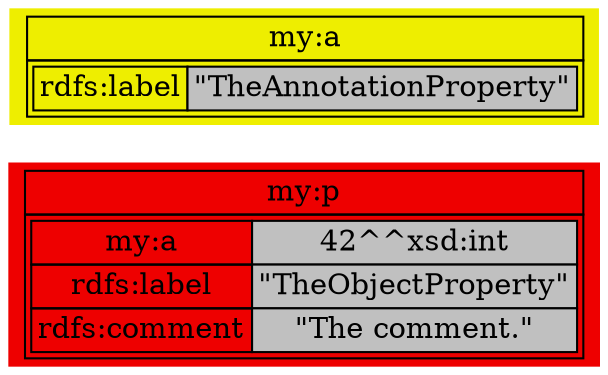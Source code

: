 digraph OWL {
 rankdir="LR";
 node[shape=plaintext];
n1[style=filled,fillcolor="red2",label=<
<table border='0' cellborder='1' cellspacing='0'>
 <tr>
  <td>my:p</td>
 </tr>
 <tr>
  <td>
   <table border='0' cellborder='1' cellspacing='0'>
    <tr>
     <td>my:a</td>
     <td bgcolor="gray">42^^xsd:int</td>
    </tr>
    <tr>
     <td>rdfs:label</td>
     <td bgcolor="gray">"TheObjectProperty"</td>
    </tr>
    <tr>
     <td>rdfs:comment</td>
     <td bgcolor="gray">"The comment."</td>
    </tr>
   </table>
  </td>
 </tr>
</table>
>
];n2[style=filled,fillcolor="yellow2",label=<
<table border='0' cellborder='1' cellspacing='0'>
 <tr>
  <td>my:a</td>
 </tr>
 <tr>
  <td>
   <table border='0' cellborder='1' cellspacing='0'>
    <tr>
     <td>rdfs:label</td>
     <td bgcolor="gray">"TheAnnotationProperty"</td>
    </tr>
   </table>
  </td>
 </tr>
</table>
>
];
}
